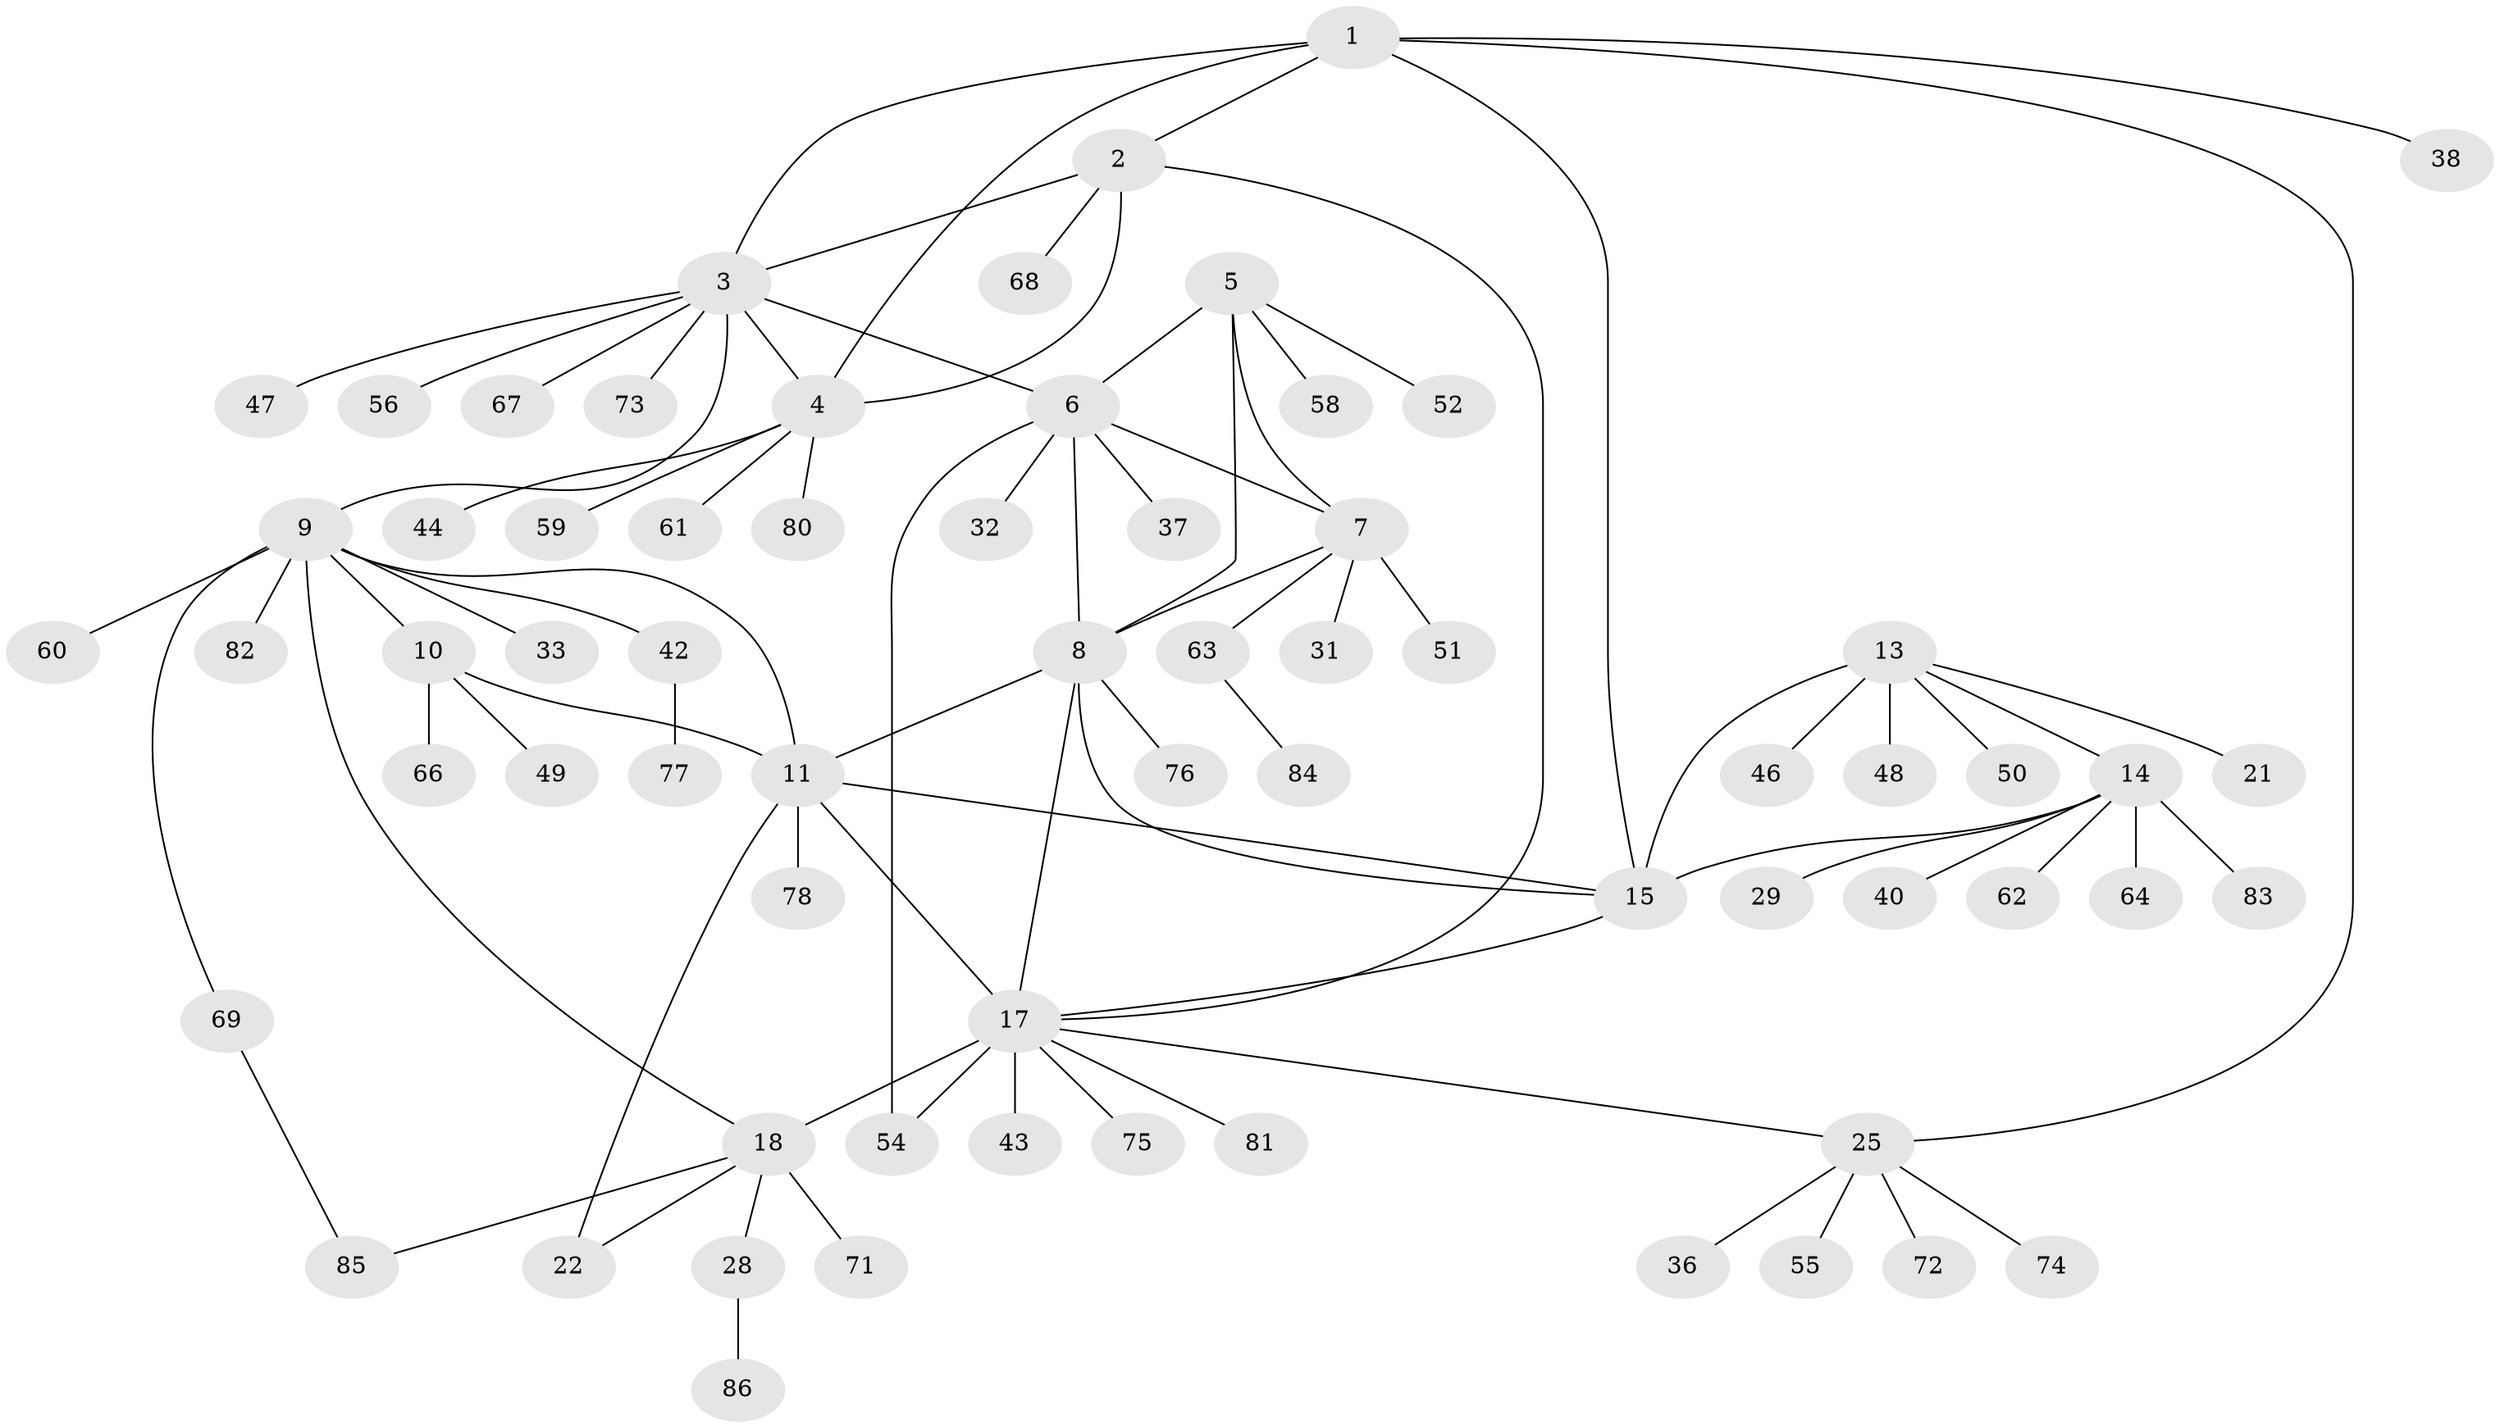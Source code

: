 // original degree distribution, {6: 0.06976744186046512, 5: 0.011627906976744186, 10: 0.023255813953488372, 8: 0.05813953488372093, 7: 0.03488372093023256, 3: 0.023255813953488372, 4: 0.023255813953488372, 9: 0.011627906976744186, 1: 0.5930232558139535, 2: 0.1511627906976744}
// Generated by graph-tools (version 1.1) at 2025/11/02/27/25 16:11:34]
// undirected, 67 vertices, 85 edges
graph export_dot {
graph [start="1"]
  node [color=gray90,style=filled];
  1;
  2 [super="+35"];
  3 [super="+57"];
  4 [super="+39"];
  5 [super="+70"];
  6 [super="+24"];
  7 [super="+27"];
  8 [super="+53"];
  9 [super="+12"];
  10 [super="+26"];
  11 [super="+30"];
  13 [super="+23"];
  14 [super="+34"];
  15 [super="+16"];
  17 [super="+19"];
  18 [super="+20"];
  21;
  22;
  25 [super="+79"];
  28 [super="+41"];
  29 [super="+45"];
  31;
  32;
  33;
  36;
  37;
  38;
  40;
  42;
  43;
  44;
  46;
  47;
  48;
  49;
  50 [super="+65"];
  51;
  52;
  54;
  55;
  56;
  58;
  59;
  60;
  61;
  62;
  63;
  64;
  66;
  67;
  68;
  69;
  71;
  72;
  73;
  74;
  75;
  76;
  77;
  78;
  80;
  81;
  82;
  83;
  84;
  85;
  86;
  1 -- 2;
  1 -- 3;
  1 -- 4;
  1 -- 25;
  1 -- 38;
  1 -- 15;
  2 -- 3;
  2 -- 4;
  2 -- 68;
  2 -- 17;
  3 -- 4;
  3 -- 6;
  3 -- 47;
  3 -- 56;
  3 -- 67;
  3 -- 73;
  3 -- 9;
  4 -- 44;
  4 -- 59;
  4 -- 61;
  4 -- 80;
  5 -- 6;
  5 -- 7;
  5 -- 8;
  5 -- 52;
  5 -- 58;
  6 -- 7;
  6 -- 8;
  6 -- 32;
  6 -- 37;
  6 -- 54;
  7 -- 8;
  7 -- 31;
  7 -- 51;
  7 -- 63;
  8 -- 11;
  8 -- 17;
  8 -- 15;
  8 -- 76;
  9 -- 10 [weight=2];
  9 -- 11 [weight=2];
  9 -- 33;
  9 -- 69;
  9 -- 42;
  9 -- 82;
  9 -- 60;
  9 -- 18;
  10 -- 11;
  10 -- 49;
  10 -- 66;
  11 -- 22;
  11 -- 78;
  11 -- 15;
  11 -- 17;
  13 -- 14;
  13 -- 15 [weight=2];
  13 -- 21;
  13 -- 46;
  13 -- 48;
  13 -- 50;
  14 -- 15 [weight=2];
  14 -- 29;
  14 -- 62;
  14 -- 64;
  14 -- 83;
  14 -- 40;
  15 -- 17;
  17 -- 18 [weight=4];
  17 -- 43;
  17 -- 75;
  17 -- 81;
  17 -- 54;
  17 -- 25;
  18 -- 22;
  18 -- 85;
  18 -- 71;
  18 -- 28;
  25 -- 36;
  25 -- 55;
  25 -- 72;
  25 -- 74;
  28 -- 86;
  42 -- 77;
  63 -- 84;
  69 -- 85;
}
